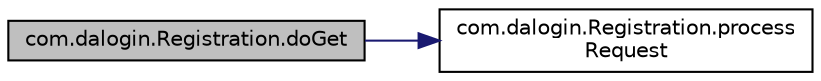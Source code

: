 digraph "com.dalogin.Registration.doGet"
{
  edge [fontname="Helvetica",fontsize="10",labelfontname="Helvetica",labelfontsize="10"];
  node [fontname="Helvetica",fontsize="10",shape=record];
  rankdir="LR";
  Node7 [label="com.dalogin.Registration.doGet",height=0.2,width=0.4,color="black", fillcolor="grey75", style="filled", fontcolor="black"];
  Node7 -> Node8 [color="midnightblue",fontsize="10",style="solid",fontname="Helvetica"];
  Node8 [label="com.dalogin.Registration.process\lRequest",height=0.2,width=0.4,color="black", fillcolor="white", style="filled",URL="$classcom_1_1dalogin_1_1_registration.html#a769270d44c89eac47ace2b545f1dd283"];
}
